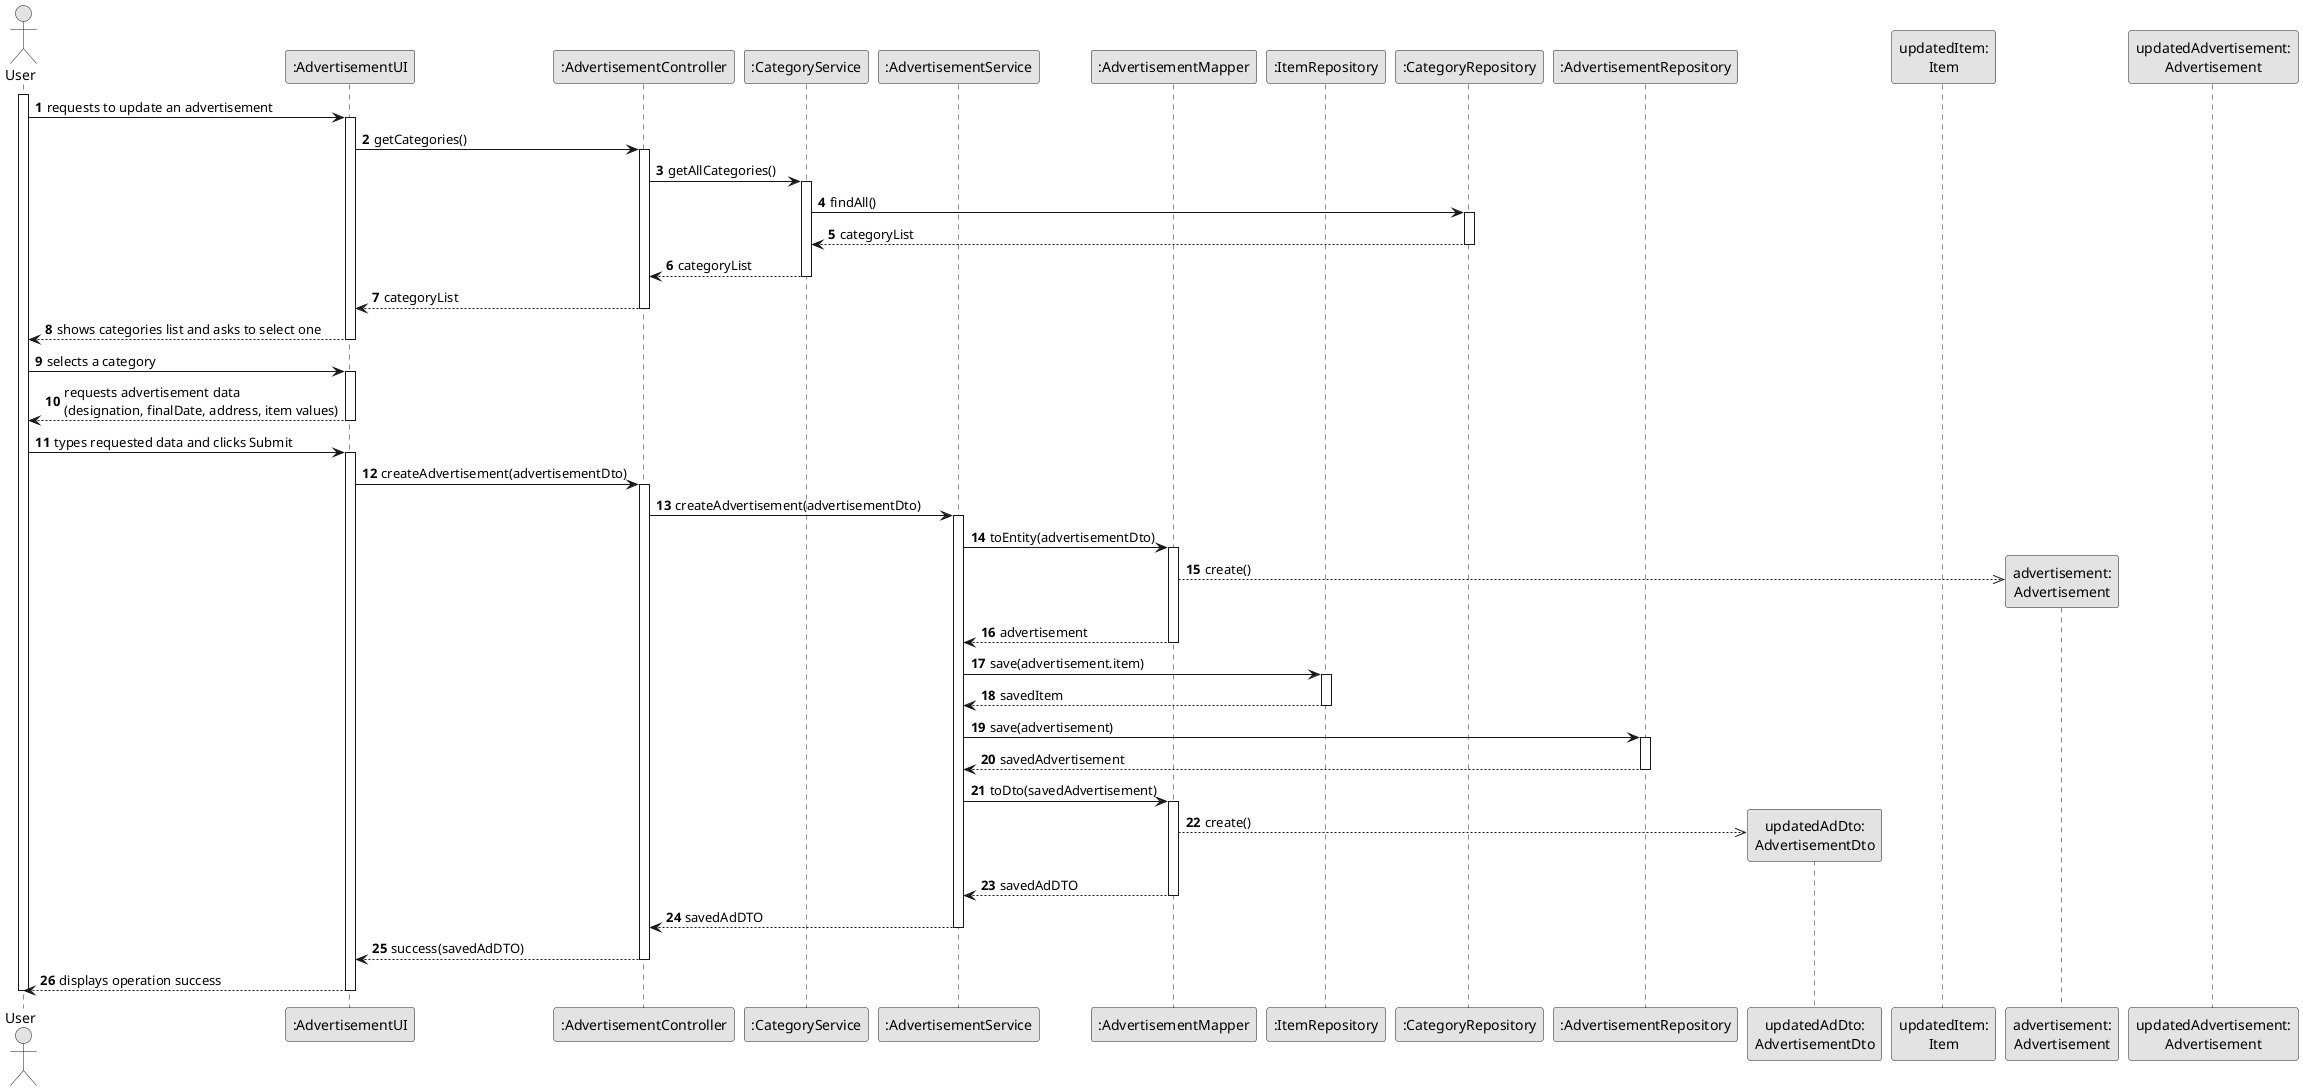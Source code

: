 @startuml
skinparam monochrome true
skinparam packageStyle rectangle
skinparam shadowing false

autonumber

actor "User" as USER
participant ":AdvertisementUI" as UI
participant ":AdvertisementController" as CTRL
participant ":CategoryService" as CAT_SERVICE
participant ":AdvertisementService" as AD_SERVICE

participant ":AdvertisementMapper" as AD_MAPPER
participant ":ItemRepository" as ITEM_REPO
participant ":CategoryRepository" as CAT_REPO
participant ":AdvertisementRepository" as AD_REPO

participant "updatedAdDto:\nAdvertisementDto" as AD_DTO
participant "updatedItem:\nItem" as ITEM
participant "advertisement:\nAdvertisement" as AD
participant "updatedAdvertisement:\nAdvertisement" as UPDATED_AD

activate USER

    USER -> UI : requests to update an advertisement
    activate UI

        UI -> CTRL : getCategories()
        activate CTRL

            CTRL -> CAT_SERVICE : getAllCategories()
            activate CAT_SERVICE

                CAT_SERVICE -> CAT_REPO : findAll()
                activate CAT_REPO
                    CAT_REPO --> CAT_SERVICE : categoryList
                deactivate CAT_REPO

                CAT_SERVICE --> CTRL : categoryList
            deactivate CAT_SERVICE

            CTRL --> UI : categoryList
        deactivate CTRL

        UI --> USER : shows categories list and asks to select one
    deactivate UI

    USER -> UI : selects a category
    activate UI

        UI --> USER : requests advertisement data \n(designation, finalDate, address, item values)
    deactivate UI

    USER -> UI : types requested data and clicks Submit
    activate UI

        UI -> CTRL : createAdvertisement(advertisementDto)
        activate CTRL

            CTRL -> AD_SERVICE : createAdvertisement(advertisementDto)
            activate AD_SERVICE

                AD_SERVICE -> AD_MAPPER : toEntity(advertisementDto)
                activate AD_MAPPER
                    AD_MAPPER -->> AD** : create()
                    AD_MAPPER --> AD_SERVICE : advertisement
                deactivate AD_MAPPER

                AD_SERVICE -> ITEM_REPO : save(advertisement.item)
                activate ITEM_REPO
                    ITEM_REPO --> AD_SERVICE : savedItem
                deactivate ITEM_REPO

                AD_SERVICE -> AD_REPO : save(advertisement)
                activate AD_REPO
                    AD_REPO --> AD_SERVICE : savedAdvertisement
                deactivate AD_REPO

                AD_SERVICE -> AD_MAPPER : toDto(savedAdvertisement)
                activate AD_MAPPER
                    AD_MAPPER -->> AD_DTO** : create()
                    AD_MAPPER --> AD_SERVICE : savedAdDTO
                deactivate AD_MAPPER

                AD_SERVICE --> CTRL : savedAdDTO
            deactivate AD_SERVICE

            CTRL --> UI : success(savedAdDTO)
        deactivate CTRL

        UI --> USER : displays operation success
    deactivate UI

deactivate USER
@enduml
